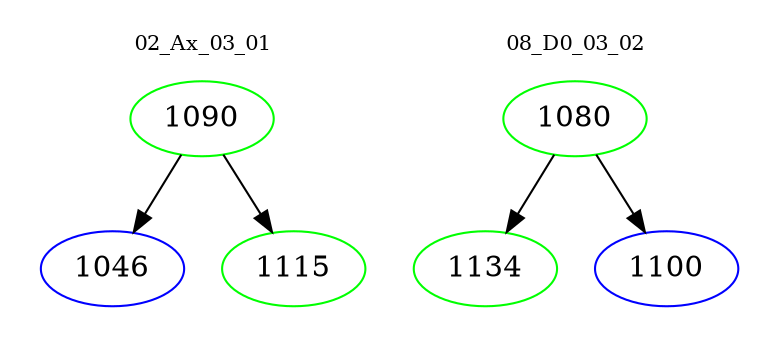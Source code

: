 digraph{
subgraph cluster_0 {
color = white
label = "02_Ax_03_01";
fontsize=10;
T0_1090 [label="1090", color="green"]
T0_1090 -> T0_1046 [color="black"]
T0_1046 [label="1046", color="blue"]
T0_1090 -> T0_1115 [color="black"]
T0_1115 [label="1115", color="green"]
}
subgraph cluster_1 {
color = white
label = "08_D0_03_02";
fontsize=10;
T1_1080 [label="1080", color="green"]
T1_1080 -> T1_1134 [color="black"]
T1_1134 [label="1134", color="green"]
T1_1080 -> T1_1100 [color="black"]
T1_1100 [label="1100", color="blue"]
}
}
